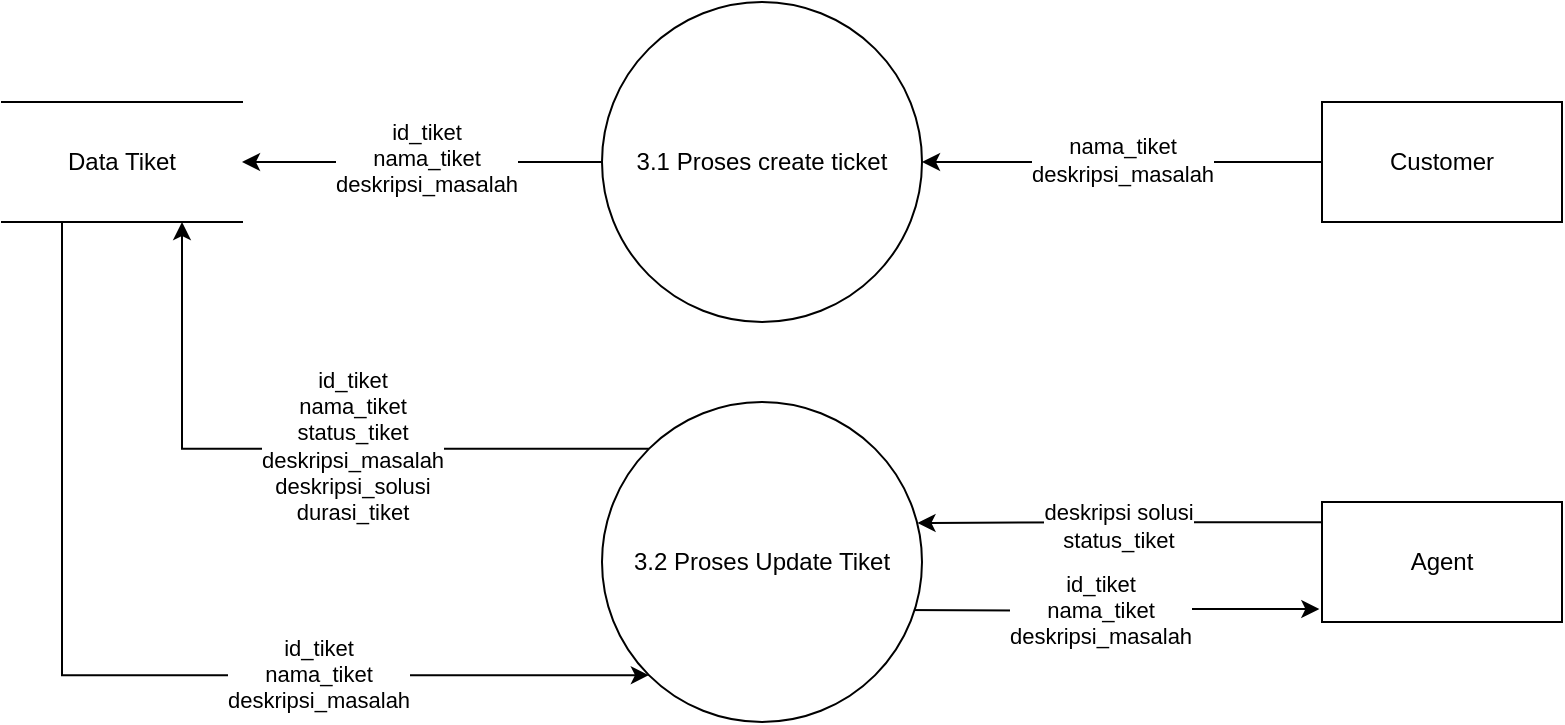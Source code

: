 <mxfile version="21.6.6" type="github">
  <diagram name="Page-1" id="gt39l0n_tbjRKr8B7Sow">
    <mxGraphModel dx="1247" dy="673" grid="1" gridSize="10" guides="1" tooltips="1" connect="1" arrows="1" fold="1" page="1" pageScale="1" pageWidth="1100" pageHeight="850" math="0" shadow="0">
      <root>
        <mxCell id="0" />
        <mxCell id="1" parent="0" />
        <mxCell id="S1evl2trHZ4QEoqljqaM-46" style="edgeStyle=orthogonalEdgeStyle;rounded=0;orthogonalLoop=1;jettySize=auto;html=1;entryX=1;entryY=0.5;entryDx=0;entryDy=0;" edge="1" parent="1" source="S1evl2trHZ4QEoqljqaM-43" target="S1evl2trHZ4QEoqljqaM-44">
          <mxGeometry relative="1" as="geometry" />
        </mxCell>
        <mxCell id="S1evl2trHZ4QEoqljqaM-47" value="&lt;div&gt;nama_tiket&lt;/div&gt;&lt;div&gt;deskripsi_masalah&lt;br&gt;&lt;/div&gt;" style="edgeLabel;html=1;align=center;verticalAlign=middle;resizable=0;points=[];" vertex="1" connectable="0" parent="S1evl2trHZ4QEoqljqaM-46">
          <mxGeometry y="-1" relative="1" as="geometry">
            <mxPoint as="offset" />
          </mxGeometry>
        </mxCell>
        <mxCell id="S1evl2trHZ4QEoqljqaM-43" value="Customer" style="rounded=0;whiteSpace=wrap;html=1;" vertex="1" parent="1">
          <mxGeometry x="830" y="230" width="120" height="60" as="geometry" />
        </mxCell>
        <mxCell id="S1evl2trHZ4QEoqljqaM-48" style="edgeStyle=orthogonalEdgeStyle;rounded=0;orthogonalLoop=1;jettySize=auto;html=1;exitX=0;exitY=0.5;exitDx=0;exitDy=0;entryX=1;entryY=0.5;entryDx=0;entryDy=0;" edge="1" parent="1" source="S1evl2trHZ4QEoqljqaM-44" target="S1evl2trHZ4QEoqljqaM-45">
          <mxGeometry relative="1" as="geometry" />
        </mxCell>
        <mxCell id="S1evl2trHZ4QEoqljqaM-49" value="&lt;div&gt;id_tiket&lt;/div&gt;&lt;div&gt;nama_tiket&lt;/div&gt;&lt;div&gt;deskripsi_masalah&lt;br&gt;&lt;/div&gt;" style="edgeLabel;html=1;align=center;verticalAlign=middle;resizable=0;points=[];" vertex="1" connectable="0" parent="S1evl2trHZ4QEoqljqaM-48">
          <mxGeometry x="-0.015" y="-2" relative="1" as="geometry">
            <mxPoint as="offset" />
          </mxGeometry>
        </mxCell>
        <mxCell id="S1evl2trHZ4QEoqljqaM-44" value="3.1 Proses create ticket" style="ellipse;whiteSpace=wrap;html=1;aspect=fixed;" vertex="1" parent="1">
          <mxGeometry x="470" y="180" width="160" height="160" as="geometry" />
        </mxCell>
        <mxCell id="S1evl2trHZ4QEoqljqaM-54" style="edgeStyle=orthogonalEdgeStyle;rounded=0;orthogonalLoop=1;jettySize=auto;html=1;exitX=0.25;exitY=1;exitDx=0;exitDy=0;entryX=0;entryY=1;entryDx=0;entryDy=0;" edge="1" parent="1" source="S1evl2trHZ4QEoqljqaM-45" target="S1evl2trHZ4QEoqljqaM-50">
          <mxGeometry relative="1" as="geometry">
            <Array as="points">
              <mxPoint x="200" y="517" />
            </Array>
          </mxGeometry>
        </mxCell>
        <mxCell id="S1evl2trHZ4QEoqljqaM-57" value="&lt;div&gt;id_tiket&lt;/div&gt;&lt;div&gt;nama_tiket&lt;/div&gt;&lt;div&gt;deskripsi_masalah&lt;br&gt;&lt;/div&gt;" style="edgeLabel;html=1;align=center;verticalAlign=middle;resizable=0;points=[];" vertex="1" connectable="0" parent="S1evl2trHZ4QEoqljqaM-54">
          <mxGeometry x="0.364" y="1" relative="1" as="geometry">
            <mxPoint as="offset" />
          </mxGeometry>
        </mxCell>
        <mxCell id="S1evl2trHZ4QEoqljqaM-45" value="Data Tiket" style="shape=partialRectangle;whiteSpace=wrap;html=1;left=0;right=0;fillColor=none;" vertex="1" parent="1">
          <mxGeometry x="170" y="230" width="120" height="60" as="geometry" />
        </mxCell>
        <mxCell id="S1evl2trHZ4QEoqljqaM-52" style="edgeStyle=orthogonalEdgeStyle;rounded=0;orthogonalLoop=1;jettySize=auto;html=1;entryX=-0.011;entryY=0.892;entryDx=0;entryDy=0;entryPerimeter=0;" edge="1" parent="1" target="S1evl2trHZ4QEoqljqaM-51">
          <mxGeometry relative="1" as="geometry">
            <mxPoint x="620" y="484" as="sourcePoint" />
          </mxGeometry>
        </mxCell>
        <mxCell id="S1evl2trHZ4QEoqljqaM-56" value="&lt;div&gt;id_tiket&lt;/div&gt;&lt;div&gt;nama_tiket&lt;/div&gt;&lt;div&gt;deskripsi_masalah&lt;br&gt;&lt;/div&gt;" style="edgeLabel;html=1;align=center;verticalAlign=middle;resizable=0;points=[];" vertex="1" connectable="0" parent="S1evl2trHZ4QEoqljqaM-52">
          <mxGeometry x="-0.06" y="1" relative="1" as="geometry">
            <mxPoint as="offset" />
          </mxGeometry>
        </mxCell>
        <mxCell id="S1evl2trHZ4QEoqljqaM-55" style="edgeStyle=orthogonalEdgeStyle;rounded=0;orthogonalLoop=1;jettySize=auto;html=1;exitX=0;exitY=0;exitDx=0;exitDy=0;entryX=0.75;entryY=1;entryDx=0;entryDy=0;" edge="1" parent="1" source="S1evl2trHZ4QEoqljqaM-50" target="S1evl2trHZ4QEoqljqaM-45">
          <mxGeometry relative="1" as="geometry" />
        </mxCell>
        <mxCell id="S1evl2trHZ4QEoqljqaM-58" value="&lt;div&gt;id_tiket&lt;/div&gt;&lt;div&gt;nama_tiket&lt;br&gt;&lt;/div&gt;&lt;div&gt;status_tiket&lt;br&gt;&lt;/div&gt;&lt;div&gt;deskripsi_masalah&lt;/div&gt;&lt;div&gt;deskripsi_solusi&lt;/div&gt;&lt;div&gt;durasi_tiket&lt;br&gt;&lt;/div&gt;" style="edgeLabel;html=1;align=center;verticalAlign=middle;resizable=0;points=[];" vertex="1" connectable="0" parent="S1evl2trHZ4QEoqljqaM-55">
          <mxGeometry x="-0.144" y="-2" relative="1" as="geometry">
            <mxPoint as="offset" />
          </mxGeometry>
        </mxCell>
        <mxCell id="S1evl2trHZ4QEoqljqaM-50" value="3.2 Proses Update Tiket" style="ellipse;whiteSpace=wrap;html=1;aspect=fixed;" vertex="1" parent="1">
          <mxGeometry x="470" y="380" width="160" height="160" as="geometry" />
        </mxCell>
        <mxCell id="S1evl2trHZ4QEoqljqaM-59" style="edgeStyle=orthogonalEdgeStyle;rounded=0;orthogonalLoop=1;jettySize=auto;html=1;exitX=0;exitY=0.169;exitDx=0;exitDy=0;entryX=0.986;entryY=0.378;entryDx=0;entryDy=0;entryPerimeter=0;exitPerimeter=0;" edge="1" parent="1" source="S1evl2trHZ4QEoqljqaM-51" target="S1evl2trHZ4QEoqljqaM-50">
          <mxGeometry relative="1" as="geometry" />
        </mxCell>
        <mxCell id="S1evl2trHZ4QEoqljqaM-60" value="&lt;div&gt;deskripsi solusi&lt;/div&gt;&lt;div&gt;status_tiket&lt;br&gt;&lt;/div&gt;" style="edgeLabel;html=1;align=center;verticalAlign=middle;resizable=0;points=[];" vertex="1" connectable="0" parent="S1evl2trHZ4QEoqljqaM-59">
          <mxGeometry x="0.019" y="1" relative="1" as="geometry">
            <mxPoint as="offset" />
          </mxGeometry>
        </mxCell>
        <mxCell id="S1evl2trHZ4QEoqljqaM-51" value="Agent" style="rounded=0;whiteSpace=wrap;html=1;" vertex="1" parent="1">
          <mxGeometry x="830" y="430" width="120" height="60" as="geometry" />
        </mxCell>
      </root>
    </mxGraphModel>
  </diagram>
</mxfile>
